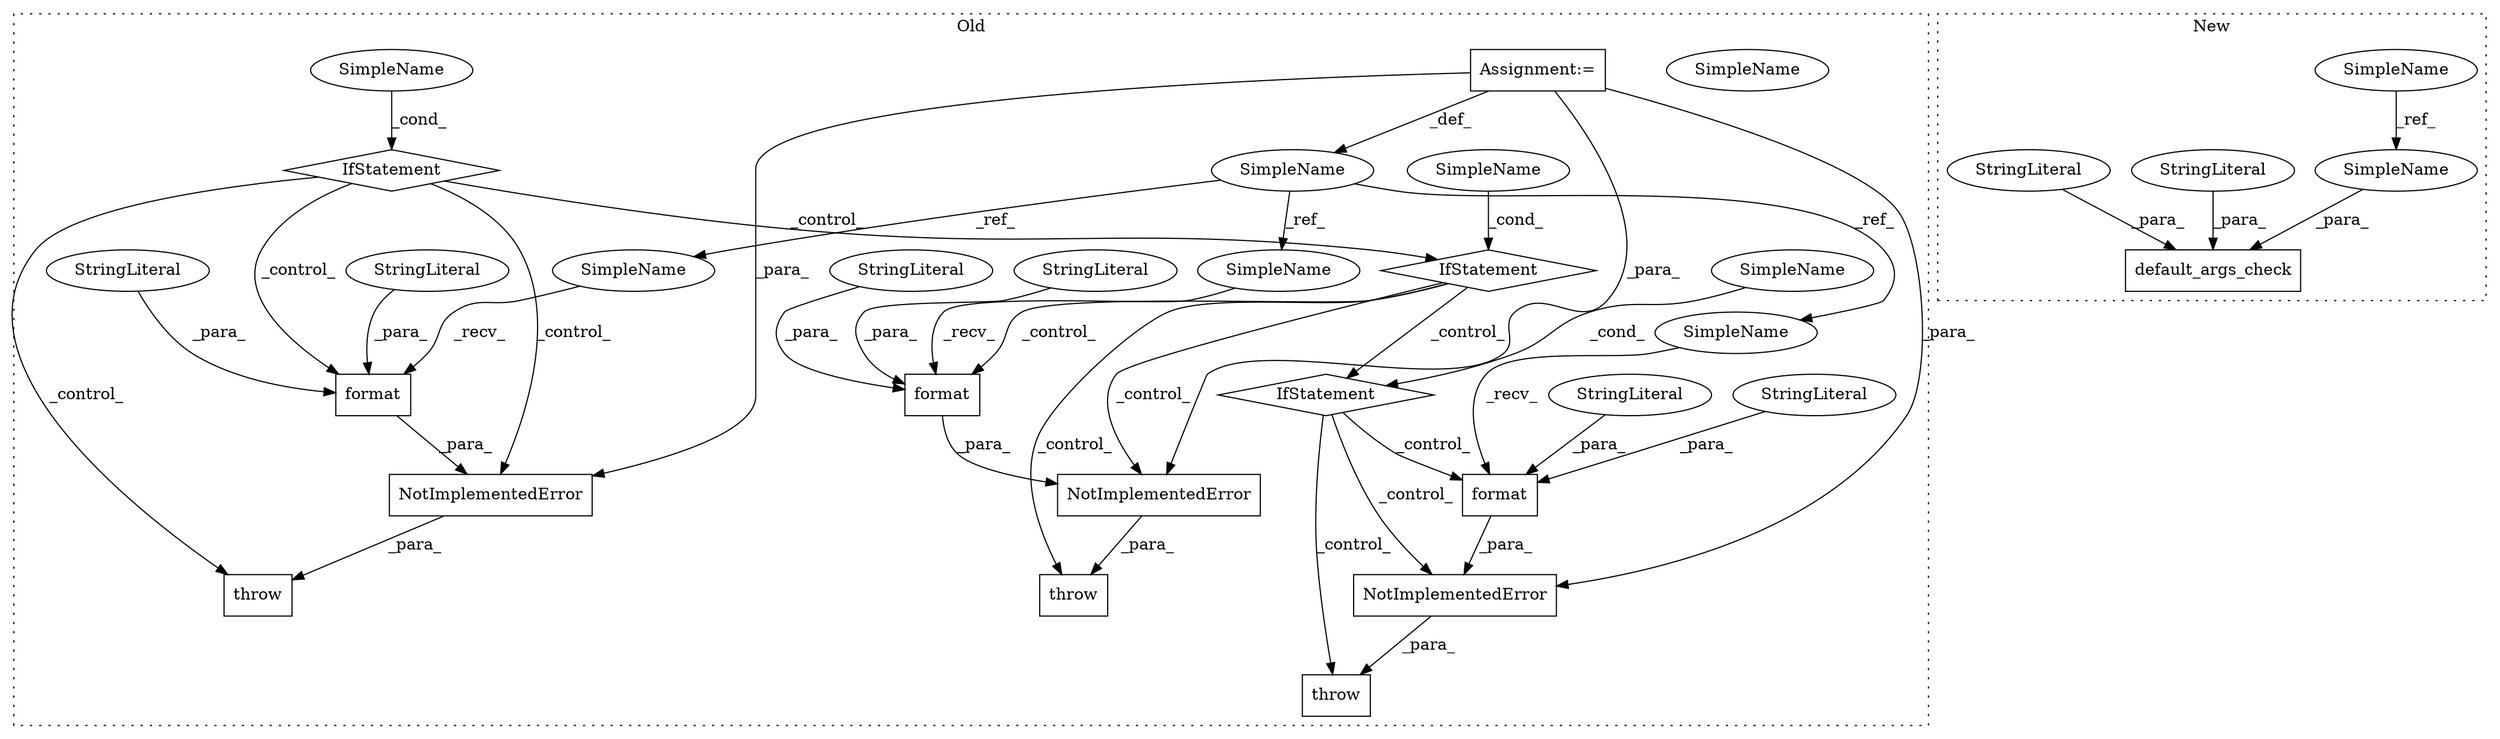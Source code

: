 digraph G {
subgraph cluster0 {
1 [label="format" a="32" s="473,498" l="7,1" shape="box"];
4 [label="format" a="32" s="703,728" l="7,1" shape="box"];
5 [label="SimpleName" a="42" s="" l="" shape="ellipse"];
6 [label="throw" a="53" s="545" l="6" shape="box"];
7 [label="SimpleName" a="42" s="" l="" shape="ellipse"];
8 [label="throw" a="53" s="660" l="6" shape="box"];
9 [label="format" a="32" s="588,618" l="7,1" shape="box"];
10 [label="throw" a="53" s="430" l="6" shape="box"];
11 [label="IfStatement" a="25" s="512,535" l="4,2" shape="diamond"];
12 [label="SimpleName" a="42" s="411" l="9" shape="ellipse"];
13 [label="IfStatement" a="25" s="632,650" l="4,2" shape="diamond"];
14 [label="SimpleName" a="42" s="363" l="16" shape="ellipse"];
15 [label="IfStatement" a="25" s="407,420" l="4,2" shape="diamond"];
16 [label="NotImplementedError" a="32" s="551,619" l="20,1" shape="box"];
19 [label="StringLiteral" a="45" s="480" l="11" shape="ellipse"];
20 [label="Assignment:=" a="7" s="363" l="16" shape="box"];
21 [label="StringLiteral" a="45" s="722" l="6" shape="ellipse"];
22 [label="NotImplementedError" a="32" s="436,499" l="20,1" shape="box"];
23 [label="StringLiteral" a="45" s="492" l="6" shape="ellipse"];
24 [label="NotImplementedError" a="32" s="666,729" l="20,1" shape="box"];
25 [label="StringLiteral" a="45" s="710" l="11" shape="ellipse"];
26 [label="StringLiteral" a="45" s="612" l="6" shape="ellipse"];
27 [label="StringLiteral" a="45" s="595" l="16" shape="ellipse"];
29 [label="SimpleName" a="42" s="686" l="16" shape="ellipse"];
30 [label="SimpleName" a="42" s="571" l="16" shape="ellipse"];
31 [label="SimpleName" a="42" s="456" l="16" shape="ellipse"];
32 [label="SimpleName" a="42" s="411" l="9" shape="ellipse"];
label = "Old";
style="dotted";
}
subgraph cluster1 {
2 [label="default_args_check" a="32" s="314,361" l="19,1" shape="box"];
3 [label="SimpleName" a="42" s="239" l="9" shape="ellipse"];
17 [label="StringLiteral" a="45" s="355" l="6" shape="ellipse"];
18 [label="StringLiteral" a="45" s="343" l="11" shape="ellipse"];
28 [label="SimpleName" a="42" s="333" l="9" shape="ellipse"];
label = "New";
style="dotted";
}
1 -> 22 [label="_para_"];
3 -> 28 [label="_ref_"];
4 -> 24 [label="_para_"];
5 -> 11 [label="_cond_"];
7 -> 13 [label="_cond_"];
9 -> 16 [label="_para_"];
11 -> 9 [label="_control_"];
11 -> 13 [label="_control_"];
11 -> 16 [label="_control_"];
11 -> 6 [label="_control_"];
13 -> 4 [label="_control_"];
13 -> 8 [label="_control_"];
13 -> 24 [label="_control_"];
14 -> 31 [label="_ref_"];
14 -> 30 [label="_ref_"];
14 -> 29 [label="_ref_"];
15 -> 1 [label="_control_"];
15 -> 22 [label="_control_"];
15 -> 11 [label="_control_"];
15 -> 10 [label="_control_"];
16 -> 6 [label="_para_"];
17 -> 2 [label="_para_"];
18 -> 2 [label="_para_"];
19 -> 1 [label="_para_"];
20 -> 14 [label="_def_"];
20 -> 16 [label="_para_"];
20 -> 22 [label="_para_"];
20 -> 24 [label="_para_"];
21 -> 4 [label="_para_"];
22 -> 10 [label="_para_"];
23 -> 1 [label="_para_"];
24 -> 8 [label="_para_"];
25 -> 4 [label="_para_"];
26 -> 9 [label="_para_"];
27 -> 9 [label="_para_"];
28 -> 2 [label="_para_"];
29 -> 4 [label="_recv_"];
30 -> 9 [label="_recv_"];
31 -> 1 [label="_recv_"];
32 -> 15 [label="_cond_"];
}